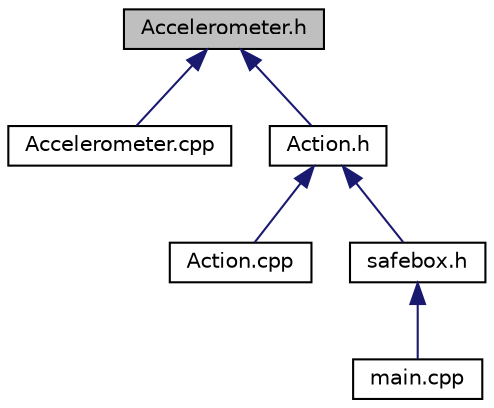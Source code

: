 digraph "Accelerometer.h"
{
 // LATEX_PDF_SIZE
  edge [fontname="Helvetica",fontsize="10",labelfontname="Helvetica",labelfontsize="10"];
  node [fontname="Helvetica",fontsize="10",shape=record];
  Node1 [label="Accelerometer.h",height=0.2,width=0.4,color="black", fillcolor="grey75", style="filled", fontcolor="black",tooltip="File which contain the implementation of Accelerometer class in safeboxe namespace."];
  Node1 -> Node2 [dir="back",color="midnightblue",fontsize="10",style="solid",fontname="Helvetica"];
  Node2 [label="Accelerometer.cpp",height=0.2,width=0.4,color="black", fillcolor="white", style="filled",URL="$_accelerometer_8cpp.html",tooltip=" "];
  Node1 -> Node3 [dir="back",color="midnightblue",fontsize="10",style="solid",fontname="Helvetica"];
  Node3 [label="Action.h",height=0.2,width=0.4,color="black", fillcolor="white", style="filled",URL="$_action_8h.html",tooltip="File which contain the implementation of Action class in safeboxe namespace."];
  Node3 -> Node4 [dir="back",color="midnightblue",fontsize="10",style="solid",fontname="Helvetica"];
  Node4 [label="Action.cpp",height=0.2,width=0.4,color="black", fillcolor="white", style="filled",URL="$_action_8cpp.html",tooltip=" "];
  Node3 -> Node5 [dir="back",color="midnightblue",fontsize="10",style="solid",fontname="Helvetica"];
  Node5 [label="safebox.h",height=0.2,width=0.4,color="black", fillcolor="white", style="filled",URL="$safebox_8h.html",tooltip=" "];
  Node5 -> Node6 [dir="back",color="midnightblue",fontsize="10",style="solid",fontname="Helvetica"];
  Node6 [label="main.cpp",height=0.2,width=0.4,color="black", fillcolor="white", style="filled",URL="$main_8cpp.html",tooltip=" "];
}
